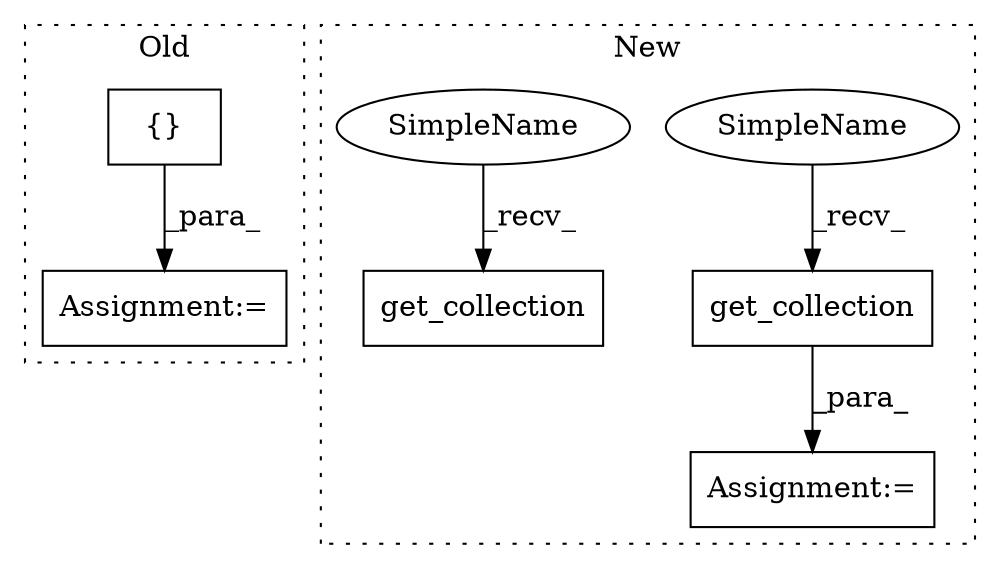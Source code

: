 digraph G {
subgraph cluster0 {
1 [label="{}" a="4" s="4860" l="2" shape="box"];
4 [label="Assignment:=" a="7" s="4848" l="1" shape="box"];
label = "Old";
style="dotted";
}
subgraph cluster1 {
2 [label="get_collection" a="32" s="3818,3852" l="15,1" shape="box"];
3 [label="Assignment:=" a="7" s="3806" l="1" shape="box"];
5 [label="get_collection" a="32" s="3879,3911" l="15,1" shape="box"];
6 [label="SimpleName" a="42" s="3807" l="10" shape="ellipse"];
7 [label="SimpleName" a="42" s="3868" l="10" shape="ellipse"];
label = "New";
style="dotted";
}
1 -> 4 [label="_para_"];
2 -> 3 [label="_para_"];
6 -> 2 [label="_recv_"];
7 -> 5 [label="_recv_"];
}